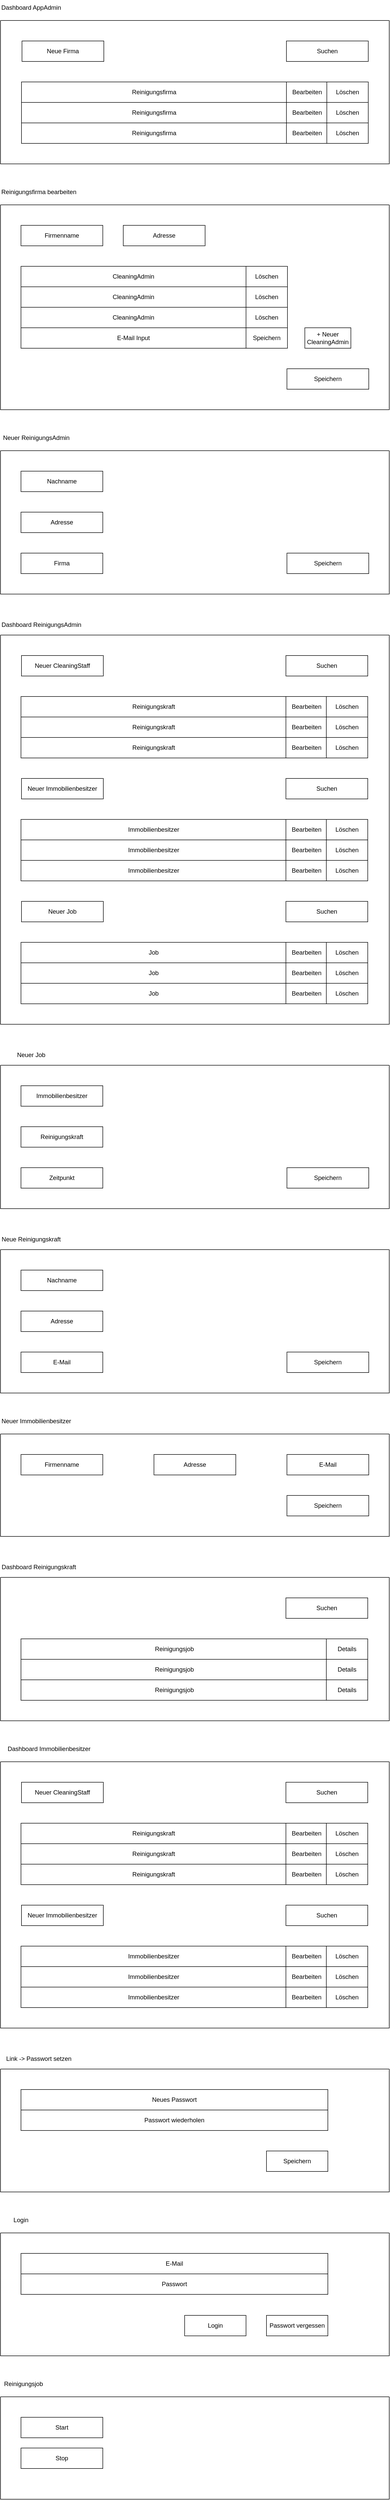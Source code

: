 <mxfile>
    <diagram id="hbqXBSko7hoHOlikOcZ4" name="Seite-1">
        <mxGraphModel dx="1294" dy="668" grid="1" gridSize="10" guides="1" tooltips="1" connect="1" arrows="1" fold="1" page="1" pageScale="1" pageWidth="827" pageHeight="1169" math="0" shadow="0">
            <root>
                <mxCell id="0"/>
                <mxCell id="1" parent="0"/>
                <mxCell id="2" value="" style="swimlane;startSize=0;" parent="1" vertex="1">
                    <mxGeometry x="40" y="80" width="760" height="280" as="geometry"/>
                </mxCell>
                <mxCell id="4" value="Suchen" style="rounded=0;whiteSpace=wrap;html=1;" parent="2" vertex="1">
                    <mxGeometry x="559" y="40" width="160" height="40" as="geometry"/>
                </mxCell>
                <mxCell id="5" value="Reinigungsfirma" style="rounded=0;whiteSpace=wrap;html=1;" parent="2" vertex="1">
                    <mxGeometry x="41" y="120" width="519" height="40" as="geometry"/>
                </mxCell>
                <mxCell id="7" value="&lt;span style=&quot;color: rgb(0, 0, 0);&quot;&gt;Reinigungsfirma&lt;/span&gt;" style="rounded=0;whiteSpace=wrap;html=1;" parent="2" vertex="1">
                    <mxGeometry x="41" y="200" width="519" height="40" as="geometry"/>
                </mxCell>
                <mxCell id="6" value="&lt;span style=&quot;color: rgb(0, 0, 0);&quot;&gt;Reinigungsfirma&lt;/span&gt;" style="rounded=0;whiteSpace=wrap;html=1;" parent="2" vertex="1">
                    <mxGeometry x="41" y="160" width="519" height="40" as="geometry"/>
                </mxCell>
                <mxCell id="9" value="Neue Firma" style="rounded=0;whiteSpace=wrap;html=1;" parent="2" vertex="1">
                    <mxGeometry x="42" y="40" width="160" height="40" as="geometry"/>
                </mxCell>
                <mxCell id="29" value="Bearbeiten" style="rounded=0;whiteSpace=wrap;html=1;" parent="2" vertex="1">
                    <mxGeometry x="559" y="120" width="81" height="40" as="geometry"/>
                </mxCell>
                <mxCell id="41" value="Löschen" style="rounded=0;whiteSpace=wrap;html=1;" parent="2" vertex="1">
                    <mxGeometry x="638" y="120" width="81" height="40" as="geometry"/>
                </mxCell>
                <mxCell id="42" value="Bearbeiten" style="rounded=0;whiteSpace=wrap;html=1;" parent="2" vertex="1">
                    <mxGeometry x="559" y="160" width="81" height="40" as="geometry"/>
                </mxCell>
                <mxCell id="43" value="Löschen" style="rounded=0;whiteSpace=wrap;html=1;" parent="2" vertex="1">
                    <mxGeometry x="638" y="160" width="81" height="40" as="geometry"/>
                </mxCell>
                <mxCell id="44" value="Bearbeiten" style="rounded=0;whiteSpace=wrap;html=1;" parent="2" vertex="1">
                    <mxGeometry x="559" y="200" width="81" height="40" as="geometry"/>
                </mxCell>
                <mxCell id="45" value="Löschen" style="rounded=0;whiteSpace=wrap;html=1;" parent="2" vertex="1">
                    <mxGeometry x="638" y="200" width="81" height="40" as="geometry"/>
                </mxCell>
                <mxCell id="3" value="Dashboard AppAdmin" style="text;html=1;align=center;verticalAlign=middle;whiteSpace=wrap;rounded=0;" parent="1" vertex="1">
                    <mxGeometry x="40" y="40" width="120" height="30" as="geometry"/>
                </mxCell>
                <mxCell id="18" value="" style="swimlane;startSize=0;" parent="1" vertex="1">
                    <mxGeometry x="40" y="440" width="760" height="400" as="geometry"/>
                </mxCell>
                <mxCell id="24" value="Firmenname" style="rounded=0;whiteSpace=wrap;html=1;" parent="18" vertex="1">
                    <mxGeometry x="40" y="40" width="160" height="40" as="geometry"/>
                </mxCell>
                <mxCell id="26" value="Adresse" style="rounded=0;whiteSpace=wrap;html=1;" parent="18" vertex="1">
                    <mxGeometry x="240" y="40" width="160" height="40" as="geometry"/>
                </mxCell>
                <mxCell id="27" value="Speichern" style="rounded=0;whiteSpace=wrap;html=1;" parent="18" vertex="1">
                    <mxGeometry x="560" y="320" width="160" height="40" as="geometry"/>
                </mxCell>
                <mxCell id="58" value="CleaningAdmin" style="rounded=0;whiteSpace=wrap;html=1;" parent="18" vertex="1">
                    <mxGeometry x="40" y="120" width="440" height="40" as="geometry"/>
                </mxCell>
                <mxCell id="60" value="CleaningAdmin" style="rounded=0;whiteSpace=wrap;html=1;" parent="18" vertex="1">
                    <mxGeometry x="40" y="200" width="440" height="40" as="geometry"/>
                </mxCell>
                <mxCell id="59" value="CleaningAdmin" style="rounded=0;whiteSpace=wrap;html=1;" parent="18" vertex="1">
                    <mxGeometry x="40" y="160" width="440" height="40" as="geometry"/>
                </mxCell>
                <mxCell id="61" value="Löschen" style="rounded=0;whiteSpace=wrap;html=1;" parent="18" vertex="1">
                    <mxGeometry x="480" y="120" width="81" height="40" as="geometry"/>
                </mxCell>
                <mxCell id="62" value="Löschen" style="rounded=0;whiteSpace=wrap;html=1;" parent="18" vertex="1">
                    <mxGeometry x="480" y="160" width="81" height="40" as="geometry"/>
                </mxCell>
                <mxCell id="63" value="Löschen" style="rounded=0;whiteSpace=wrap;html=1;" parent="18" vertex="1">
                    <mxGeometry x="480" y="200" width="81" height="40" as="geometry"/>
                </mxCell>
                <mxCell id="72" value="+ Neuer CleaningAdmin" style="rounded=0;whiteSpace=wrap;html=1;" parent="18" vertex="1">
                    <mxGeometry x="595" y="240" width="90" height="40" as="geometry"/>
                </mxCell>
                <mxCell id="73" value="E-Mail Input" style="rounded=0;whiteSpace=wrap;html=1;" parent="18" vertex="1">
                    <mxGeometry x="40" y="240" width="440" height="40" as="geometry"/>
                </mxCell>
                <mxCell id="74" value="Speichern" style="rounded=0;whiteSpace=wrap;html=1;" parent="18" vertex="1">
                    <mxGeometry x="480" y="240" width="81" height="40" as="geometry"/>
                </mxCell>
                <mxCell id="25" value="Reinigungsfirma bearbeiten" style="text;html=1;align=center;verticalAlign=middle;whiteSpace=wrap;rounded=0;" parent="1" vertex="1">
                    <mxGeometry x="40" y="400" width="150" height="30" as="geometry"/>
                </mxCell>
                <mxCell id="47" value="" style="swimlane;startSize=0;" parent="1" vertex="1">
                    <mxGeometry x="40" y="920" width="760" height="280" as="geometry"/>
                </mxCell>
                <mxCell id="48" value="Nachname" style="rounded=0;whiteSpace=wrap;html=1;" parent="47" vertex="1">
                    <mxGeometry x="40" y="40" width="160" height="40" as="geometry"/>
                </mxCell>
                <mxCell id="49" value="Adresse" style="rounded=0;whiteSpace=wrap;html=1;" parent="47" vertex="1">
                    <mxGeometry x="40" y="120" width="160" height="40" as="geometry"/>
                </mxCell>
                <mxCell id="50" value="Speichern" style="rounded=0;whiteSpace=wrap;html=1;" parent="47" vertex="1">
                    <mxGeometry x="560" y="200" width="160" height="40" as="geometry"/>
                </mxCell>
                <mxCell id="51" value="Firma" style="rounded=0;whiteSpace=wrap;html=1;" parent="47" vertex="1">
                    <mxGeometry x="40" y="200" width="160" height="40" as="geometry"/>
                </mxCell>
                <mxCell id="52" value="Neuer ReinigungsAdmin" style="text;html=1;align=center;verticalAlign=middle;whiteSpace=wrap;rounded=0;" parent="1" vertex="1">
                    <mxGeometry x="40" y="880" width="140" height="30" as="geometry"/>
                </mxCell>
                <mxCell id="64" value="" style="swimlane;startSize=0;" parent="1" vertex="1">
                    <mxGeometry x="40" y="1280" width="760" height="760" as="geometry"/>
                </mxCell>
                <mxCell id="76" value="Suchen" style="rounded=0;whiteSpace=wrap;html=1;" parent="64" vertex="1">
                    <mxGeometry x="558" y="40" width="160" height="40" as="geometry"/>
                </mxCell>
                <mxCell id="77" value="Reinigungskraft" style="rounded=0;whiteSpace=wrap;html=1;" parent="64" vertex="1">
                    <mxGeometry x="40" y="120" width="519" height="40" as="geometry"/>
                </mxCell>
                <mxCell id="78" value="&lt;span style=&quot;color: rgb(0, 0, 0);&quot;&gt;Reinigungskraft&lt;/span&gt;" style="rounded=0;whiteSpace=wrap;html=1;" parent="64" vertex="1">
                    <mxGeometry x="40" y="200" width="519" height="40" as="geometry"/>
                </mxCell>
                <mxCell id="79" value="&lt;span style=&quot;color: rgb(0, 0, 0);&quot;&gt;Reinigungskraft&lt;/span&gt;" style="rounded=0;whiteSpace=wrap;html=1;" parent="64" vertex="1">
                    <mxGeometry x="40" y="160" width="519" height="40" as="geometry"/>
                </mxCell>
                <mxCell id="80" value="Neuer CleaningStaff" style="rounded=0;whiteSpace=wrap;html=1;" parent="64" vertex="1">
                    <mxGeometry x="41" y="40" width="160" height="40" as="geometry"/>
                </mxCell>
                <mxCell id="81" value="Bearbeiten" style="rounded=0;whiteSpace=wrap;html=1;" parent="64" vertex="1">
                    <mxGeometry x="558" y="120" width="81" height="40" as="geometry"/>
                </mxCell>
                <mxCell id="82" value="Löschen" style="rounded=0;whiteSpace=wrap;html=1;" parent="64" vertex="1">
                    <mxGeometry x="637" y="120" width="81" height="40" as="geometry"/>
                </mxCell>
                <mxCell id="83" value="Bearbeiten" style="rounded=0;whiteSpace=wrap;html=1;" parent="64" vertex="1">
                    <mxGeometry x="558" y="160" width="81" height="40" as="geometry"/>
                </mxCell>
                <mxCell id="84" value="Löschen" style="rounded=0;whiteSpace=wrap;html=1;" parent="64" vertex="1">
                    <mxGeometry x="637" y="160" width="81" height="40" as="geometry"/>
                </mxCell>
                <mxCell id="85" value="Bearbeiten" style="rounded=0;whiteSpace=wrap;html=1;" parent="64" vertex="1">
                    <mxGeometry x="558" y="200" width="81" height="40" as="geometry"/>
                </mxCell>
                <mxCell id="86" value="Löschen" style="rounded=0;whiteSpace=wrap;html=1;" parent="64" vertex="1">
                    <mxGeometry x="637" y="200" width="81" height="40" as="geometry"/>
                </mxCell>
                <mxCell id="87" value="Suchen" style="rounded=0;whiteSpace=wrap;html=1;" parent="64" vertex="1">
                    <mxGeometry x="558" y="280" width="160" height="40" as="geometry"/>
                </mxCell>
                <mxCell id="88" value="&lt;span style=&quot;color: rgb(0, 0, 0);&quot;&gt;Immobilienbesitzer&lt;/span&gt;" style="rounded=0;whiteSpace=wrap;html=1;" parent="64" vertex="1">
                    <mxGeometry x="40" y="360" width="519" height="40" as="geometry"/>
                </mxCell>
                <mxCell id="89" value="&lt;span style=&quot;color: rgb(0, 0, 0);&quot;&gt;Immobilienbesitzer&lt;/span&gt;" style="rounded=0;whiteSpace=wrap;html=1;" parent="64" vertex="1">
                    <mxGeometry x="40" y="440" width="519" height="40" as="geometry"/>
                </mxCell>
                <mxCell id="90" value="&lt;span style=&quot;color: rgb(0, 0, 0);&quot;&gt;Immobilienbesitzer&lt;/span&gt;" style="rounded=0;whiteSpace=wrap;html=1;" parent="64" vertex="1">
                    <mxGeometry x="40" y="400" width="519" height="40" as="geometry"/>
                </mxCell>
                <mxCell id="91" value="Neuer Immobilienbesitzer" style="rounded=0;whiteSpace=wrap;html=1;" parent="64" vertex="1">
                    <mxGeometry x="41" y="280" width="160" height="40" as="geometry"/>
                </mxCell>
                <mxCell id="92" value="Bearbeiten" style="rounded=0;whiteSpace=wrap;html=1;" parent="64" vertex="1">
                    <mxGeometry x="558" y="360" width="81" height="40" as="geometry"/>
                </mxCell>
                <mxCell id="93" value="Löschen" style="rounded=0;whiteSpace=wrap;html=1;" parent="64" vertex="1">
                    <mxGeometry x="637" y="360" width="81" height="40" as="geometry"/>
                </mxCell>
                <mxCell id="94" value="Bearbeiten" style="rounded=0;whiteSpace=wrap;html=1;" parent="64" vertex="1">
                    <mxGeometry x="558" y="400" width="81" height="40" as="geometry"/>
                </mxCell>
                <mxCell id="95" value="Löschen" style="rounded=0;whiteSpace=wrap;html=1;" parent="64" vertex="1">
                    <mxGeometry x="637" y="400" width="81" height="40" as="geometry"/>
                </mxCell>
                <mxCell id="96" value="Bearbeiten" style="rounded=0;whiteSpace=wrap;html=1;" parent="64" vertex="1">
                    <mxGeometry x="558" y="440" width="81" height="40" as="geometry"/>
                </mxCell>
                <mxCell id="97" value="Löschen" style="rounded=0;whiteSpace=wrap;html=1;" parent="64" vertex="1">
                    <mxGeometry x="637" y="440" width="81" height="40" as="geometry"/>
                </mxCell>
                <mxCell id="173" value="Suchen" style="rounded=0;whiteSpace=wrap;html=1;" parent="64" vertex="1">
                    <mxGeometry x="558" y="520" width="160" height="40" as="geometry"/>
                </mxCell>
                <mxCell id="174" value="&lt;span style=&quot;color: rgb(0, 0, 0);&quot;&gt;Job&lt;/span&gt;" style="rounded=0;whiteSpace=wrap;html=1;" parent="64" vertex="1">
                    <mxGeometry x="40" y="600" width="519" height="40" as="geometry"/>
                </mxCell>
                <mxCell id="175" value="&lt;span style=&quot;color: rgb(0, 0, 0);&quot;&gt;Job&lt;/span&gt;" style="rounded=0;whiteSpace=wrap;html=1;" parent="64" vertex="1">
                    <mxGeometry x="40" y="680" width="519" height="40" as="geometry"/>
                </mxCell>
                <mxCell id="176" value="&lt;span style=&quot;color: rgb(0, 0, 0);&quot;&gt;Job&lt;/span&gt;" style="rounded=0;whiteSpace=wrap;html=1;" parent="64" vertex="1">
                    <mxGeometry x="40" y="640" width="519" height="40" as="geometry"/>
                </mxCell>
                <mxCell id="177" value="Neuer Job" style="rounded=0;whiteSpace=wrap;html=1;" parent="64" vertex="1">
                    <mxGeometry x="41" y="520" width="160" height="40" as="geometry"/>
                </mxCell>
                <mxCell id="178" value="Bearbeiten" style="rounded=0;whiteSpace=wrap;html=1;" parent="64" vertex="1">
                    <mxGeometry x="558" y="600" width="81" height="40" as="geometry"/>
                </mxCell>
                <mxCell id="179" value="Löschen" style="rounded=0;whiteSpace=wrap;html=1;" parent="64" vertex="1">
                    <mxGeometry x="637" y="600" width="81" height="40" as="geometry"/>
                </mxCell>
                <mxCell id="180" value="Bearbeiten" style="rounded=0;whiteSpace=wrap;html=1;" parent="64" vertex="1">
                    <mxGeometry x="558" y="640" width="81" height="40" as="geometry"/>
                </mxCell>
                <mxCell id="181" value="Löschen" style="rounded=0;whiteSpace=wrap;html=1;" parent="64" vertex="1">
                    <mxGeometry x="637" y="640" width="81" height="40" as="geometry"/>
                </mxCell>
                <mxCell id="182" value="Bearbeiten" style="rounded=0;whiteSpace=wrap;html=1;" parent="64" vertex="1">
                    <mxGeometry x="558" y="680" width="81" height="40" as="geometry"/>
                </mxCell>
                <mxCell id="183" value="Löschen" style="rounded=0;whiteSpace=wrap;html=1;" parent="64" vertex="1">
                    <mxGeometry x="637" y="680" width="81" height="40" as="geometry"/>
                </mxCell>
                <mxCell id="71" value="Dashboard ReinigungsAdmin" style="text;html=1;align=center;verticalAlign=middle;whiteSpace=wrap;rounded=0;" parent="1" vertex="1">
                    <mxGeometry x="40" y="1240" width="160" height="40" as="geometry"/>
                </mxCell>
                <mxCell id="98" value="" style="swimlane;startSize=0;" parent="1" vertex="1">
                    <mxGeometry x="40" y="2480" width="760" height="280" as="geometry"/>
                </mxCell>
                <mxCell id="99" value="Nachname" style="rounded=0;whiteSpace=wrap;html=1;" parent="98" vertex="1">
                    <mxGeometry x="40" y="40" width="160" height="40" as="geometry"/>
                </mxCell>
                <mxCell id="100" value="Adresse" style="rounded=0;whiteSpace=wrap;html=1;" parent="98" vertex="1">
                    <mxGeometry x="40" y="120" width="160" height="40" as="geometry"/>
                </mxCell>
                <mxCell id="101" value="Speichern" style="rounded=0;whiteSpace=wrap;html=1;" parent="98" vertex="1">
                    <mxGeometry x="560" y="200" width="160" height="40" as="geometry"/>
                </mxCell>
                <mxCell id="106" value="E-Mail" style="rounded=0;whiteSpace=wrap;html=1;" parent="98" vertex="1">
                    <mxGeometry x="40" y="200" width="160" height="40" as="geometry"/>
                </mxCell>
                <mxCell id="105" value="Neue Reinigungskraft" style="text;html=1;align=center;verticalAlign=middle;whiteSpace=wrap;rounded=0;" parent="1" vertex="1">
                    <mxGeometry x="40" y="2440" width="120" height="40" as="geometry"/>
                </mxCell>
                <mxCell id="108" value="" style="swimlane;startSize=0;" parent="1" vertex="1">
                    <mxGeometry x="40" y="2840" width="760" height="200" as="geometry"/>
                </mxCell>
                <mxCell id="109" value="Firmenname" style="rounded=0;whiteSpace=wrap;html=1;" parent="108" vertex="1">
                    <mxGeometry x="40" y="40" width="160" height="40" as="geometry"/>
                </mxCell>
                <mxCell id="110" value="Adresse" style="rounded=0;whiteSpace=wrap;html=1;" parent="108" vertex="1">
                    <mxGeometry x="300" y="40" width="160" height="40" as="geometry"/>
                </mxCell>
                <mxCell id="112" value="E-Mail" style="rounded=0;whiteSpace=wrap;html=1;" parent="108" vertex="1">
                    <mxGeometry x="560" y="40" width="160" height="40" as="geometry"/>
                </mxCell>
                <mxCell id="111" value="Speichern" style="rounded=0;whiteSpace=wrap;html=1;" parent="108" vertex="1">
                    <mxGeometry x="560" y="120" width="160" height="40" as="geometry"/>
                </mxCell>
                <mxCell id="113" value="Neuer Immobilienbesitzer" style="text;html=1;align=center;verticalAlign=middle;whiteSpace=wrap;rounded=0;" parent="1" vertex="1">
                    <mxGeometry x="40" y="2800" width="140" height="30" as="geometry"/>
                </mxCell>
                <mxCell id="124" value="" style="swimlane;startSize=0;" parent="1" vertex="1">
                    <mxGeometry x="40" y="3120" width="760" height="280" as="geometry"/>
                </mxCell>
                <mxCell id="126" value="Reinigungsjob" style="rounded=0;whiteSpace=wrap;html=1;" parent="124" vertex="1">
                    <mxGeometry x="40" y="120" width="600" height="40" as="geometry"/>
                </mxCell>
                <mxCell id="127" value="&lt;span style=&quot;color: rgb(0, 0, 0);&quot;&gt;Reinigungsjob&lt;/span&gt;" style="rounded=0;whiteSpace=wrap;html=1;" parent="124" vertex="1">
                    <mxGeometry x="40" y="200" width="600" height="40" as="geometry"/>
                </mxCell>
                <mxCell id="128" value="&lt;span style=&quot;color: rgb(0, 0, 0);&quot;&gt;Reinigungsjob&lt;/span&gt;" style="rounded=0;whiteSpace=wrap;html=1;" parent="124" vertex="1">
                    <mxGeometry x="40" y="160" width="600" height="40" as="geometry"/>
                </mxCell>
                <mxCell id="131" value="Details" style="rounded=0;whiteSpace=wrap;html=1;" parent="124" vertex="1">
                    <mxGeometry x="637" y="120" width="81" height="40" as="geometry"/>
                </mxCell>
                <mxCell id="133" value="&lt;span style=&quot;color: rgb(0, 0, 0);&quot;&gt;Details&lt;/span&gt;" style="rounded=0;whiteSpace=wrap;html=1;" parent="124" vertex="1">
                    <mxGeometry x="637" y="160" width="81" height="40" as="geometry"/>
                </mxCell>
                <mxCell id="135" value="&lt;span style=&quot;color: rgb(0, 0, 0);&quot;&gt;Details&lt;/span&gt;" style="rounded=0;whiteSpace=wrap;html=1;" parent="124" vertex="1">
                    <mxGeometry x="637" y="200" width="81" height="40" as="geometry"/>
                </mxCell>
                <mxCell id="172" value="Suchen" style="rounded=0;whiteSpace=wrap;html=1;" parent="124" vertex="1">
                    <mxGeometry x="558" y="40" width="160" height="40" as="geometry"/>
                </mxCell>
                <mxCell id="147" value="Dashboard Reinigungskraft" style="text;html=1;align=center;verticalAlign=middle;whiteSpace=wrap;rounded=0;" parent="1" vertex="1">
                    <mxGeometry x="40" y="3080" width="150" height="40" as="geometry"/>
                </mxCell>
                <mxCell id="148" value="" style="swimlane;startSize=0;" parent="1" vertex="1">
                    <mxGeometry x="40" y="3480" width="760" height="520" as="geometry"/>
                </mxCell>
                <mxCell id="149" value="Suchen" style="rounded=0;whiteSpace=wrap;html=1;" parent="148" vertex="1">
                    <mxGeometry x="558" y="40" width="160" height="40" as="geometry"/>
                </mxCell>
                <mxCell id="150" value="Reinigungskraft" style="rounded=0;whiteSpace=wrap;html=1;" parent="148" vertex="1">
                    <mxGeometry x="40" y="120" width="519" height="40" as="geometry"/>
                </mxCell>
                <mxCell id="151" value="&lt;span style=&quot;color: rgb(0, 0, 0);&quot;&gt;Reinigungskraft&lt;/span&gt;" style="rounded=0;whiteSpace=wrap;html=1;" parent="148" vertex="1">
                    <mxGeometry x="40" y="200" width="519" height="40" as="geometry"/>
                </mxCell>
                <mxCell id="152" value="&lt;span style=&quot;color: rgb(0, 0, 0);&quot;&gt;Reinigungskraft&lt;/span&gt;" style="rounded=0;whiteSpace=wrap;html=1;" parent="148" vertex="1">
                    <mxGeometry x="40" y="160" width="519" height="40" as="geometry"/>
                </mxCell>
                <mxCell id="153" value="Neuer CleaningStaff" style="rounded=0;whiteSpace=wrap;html=1;" parent="148" vertex="1">
                    <mxGeometry x="41" y="40" width="160" height="40" as="geometry"/>
                </mxCell>
                <mxCell id="154" value="Bearbeiten" style="rounded=0;whiteSpace=wrap;html=1;" parent="148" vertex="1">
                    <mxGeometry x="558" y="120" width="81" height="40" as="geometry"/>
                </mxCell>
                <mxCell id="155" value="Löschen" style="rounded=0;whiteSpace=wrap;html=1;" parent="148" vertex="1">
                    <mxGeometry x="637" y="120" width="81" height="40" as="geometry"/>
                </mxCell>
                <mxCell id="156" value="Bearbeiten" style="rounded=0;whiteSpace=wrap;html=1;" parent="148" vertex="1">
                    <mxGeometry x="558" y="160" width="81" height="40" as="geometry"/>
                </mxCell>
                <mxCell id="157" value="Löschen" style="rounded=0;whiteSpace=wrap;html=1;" parent="148" vertex="1">
                    <mxGeometry x="637" y="160" width="81" height="40" as="geometry"/>
                </mxCell>
                <mxCell id="158" value="Bearbeiten" style="rounded=0;whiteSpace=wrap;html=1;" parent="148" vertex="1">
                    <mxGeometry x="558" y="200" width="81" height="40" as="geometry"/>
                </mxCell>
                <mxCell id="159" value="Löschen" style="rounded=0;whiteSpace=wrap;html=1;" parent="148" vertex="1">
                    <mxGeometry x="637" y="200" width="81" height="40" as="geometry"/>
                </mxCell>
                <mxCell id="160" value="Suchen" style="rounded=0;whiteSpace=wrap;html=1;" parent="148" vertex="1">
                    <mxGeometry x="558" y="280" width="160" height="40" as="geometry"/>
                </mxCell>
                <mxCell id="161" value="&lt;span style=&quot;color: rgb(0, 0, 0);&quot;&gt;Immobilienbesitzer&lt;/span&gt;" style="rounded=0;whiteSpace=wrap;html=1;" parent="148" vertex="1">
                    <mxGeometry x="40" y="360" width="519" height="40" as="geometry"/>
                </mxCell>
                <mxCell id="162" value="&lt;span style=&quot;color: rgb(0, 0, 0);&quot;&gt;Immobilienbesitzer&lt;/span&gt;" style="rounded=0;whiteSpace=wrap;html=1;" parent="148" vertex="1">
                    <mxGeometry x="40" y="440" width="519" height="40" as="geometry"/>
                </mxCell>
                <mxCell id="163" value="&lt;span style=&quot;color: rgb(0, 0, 0);&quot;&gt;Immobilienbesitzer&lt;/span&gt;" style="rounded=0;whiteSpace=wrap;html=1;" parent="148" vertex="1">
                    <mxGeometry x="40" y="400" width="519" height="40" as="geometry"/>
                </mxCell>
                <mxCell id="164" value="Neuer Immobilienbesitzer" style="rounded=0;whiteSpace=wrap;html=1;" parent="148" vertex="1">
                    <mxGeometry x="41" y="280" width="160" height="40" as="geometry"/>
                </mxCell>
                <mxCell id="165" value="Bearbeiten" style="rounded=0;whiteSpace=wrap;html=1;" parent="148" vertex="1">
                    <mxGeometry x="558" y="360" width="81" height="40" as="geometry"/>
                </mxCell>
                <mxCell id="166" value="Löschen" style="rounded=0;whiteSpace=wrap;html=1;" parent="148" vertex="1">
                    <mxGeometry x="637" y="360" width="81" height="40" as="geometry"/>
                </mxCell>
                <mxCell id="167" value="Bearbeiten" style="rounded=0;whiteSpace=wrap;html=1;" parent="148" vertex="1">
                    <mxGeometry x="558" y="400" width="81" height="40" as="geometry"/>
                </mxCell>
                <mxCell id="168" value="Löschen" style="rounded=0;whiteSpace=wrap;html=1;" parent="148" vertex="1">
                    <mxGeometry x="637" y="400" width="81" height="40" as="geometry"/>
                </mxCell>
                <mxCell id="169" value="Bearbeiten" style="rounded=0;whiteSpace=wrap;html=1;" parent="148" vertex="1">
                    <mxGeometry x="558" y="440" width="81" height="40" as="geometry"/>
                </mxCell>
                <mxCell id="170" value="Löschen" style="rounded=0;whiteSpace=wrap;html=1;" parent="148" vertex="1">
                    <mxGeometry x="637" y="440" width="81" height="40" as="geometry"/>
                </mxCell>
                <mxCell id="171" value="Dashboard Immobilienbesitzer" style="text;html=1;align=center;verticalAlign=middle;whiteSpace=wrap;rounded=0;" parent="1" vertex="1">
                    <mxGeometry x="40" y="3440" width="190" height="30" as="geometry"/>
                </mxCell>
                <mxCell id="184" value="" style="swimlane;startSize=0;" parent="1" vertex="1">
                    <mxGeometry x="40" y="2120" width="760" height="280" as="geometry"/>
                </mxCell>
                <mxCell id="185" value="Immobilienbesitzer" style="rounded=0;whiteSpace=wrap;html=1;" parent="184" vertex="1">
                    <mxGeometry x="40" y="40" width="160" height="40" as="geometry"/>
                </mxCell>
                <mxCell id="187" value="Speichern" style="rounded=0;whiteSpace=wrap;html=1;" parent="184" vertex="1">
                    <mxGeometry x="560" y="200" width="160" height="40" as="geometry"/>
                </mxCell>
                <mxCell id="188" value="Reinigungskraft" style="rounded=0;whiteSpace=wrap;html=1;" parent="184" vertex="1">
                    <mxGeometry x="40" y="120" width="160" height="40" as="geometry"/>
                </mxCell>
                <mxCell id="189" value="Zeitpunkt" style="rounded=0;whiteSpace=wrap;html=1;" parent="184" vertex="1">
                    <mxGeometry x="40" y="200" width="160" height="40" as="geometry"/>
                </mxCell>
                <mxCell id="191" value="Neuer Job" style="text;html=1;align=center;verticalAlign=middle;whiteSpace=wrap;rounded=0;" parent="1" vertex="1">
                    <mxGeometry x="40" y="2080" width="120" height="40" as="geometry"/>
                </mxCell>
                <mxCell id="192" value="" style="swimlane;startSize=0;" parent="1" vertex="1">
                    <mxGeometry x="40" y="4080" width="760" height="240" as="geometry"/>
                </mxCell>
                <mxCell id="193" value="Neues Passwort" style="rounded=0;whiteSpace=wrap;html=1;" parent="192" vertex="1">
                    <mxGeometry x="40" y="40" width="600" height="40" as="geometry"/>
                </mxCell>
                <mxCell id="194" value="&lt;span style=&quot;color: rgb(0, 0, 0);&quot;&gt;Speichern&lt;/span&gt;" style="rounded=0;whiteSpace=wrap;html=1;" parent="192" vertex="1">
                    <mxGeometry x="520" y="160" width="120" height="40" as="geometry"/>
                </mxCell>
                <mxCell id="195" value="Passwort wiederholen" style="rounded=0;whiteSpace=wrap;html=1;" parent="192" vertex="1">
                    <mxGeometry x="40" y="80" width="600" height="40" as="geometry"/>
                </mxCell>
                <mxCell id="200" value="Link -&amp;gt; Passwort setzen" style="text;html=1;align=center;verticalAlign=middle;whiteSpace=wrap;rounded=0;" parent="1" vertex="1">
                    <mxGeometry x="40" y="4040" width="150" height="40" as="geometry"/>
                </mxCell>
                <mxCell id="201" value="" style="swimlane;startSize=0;" parent="1" vertex="1">
                    <mxGeometry x="40" y="4400" width="760" height="240" as="geometry"/>
                </mxCell>
                <mxCell id="202" value="E-Mail" style="rounded=0;whiteSpace=wrap;html=1;" parent="201" vertex="1">
                    <mxGeometry x="40" y="40" width="600" height="40" as="geometry"/>
                </mxCell>
                <mxCell id="203" value="&lt;span style=&quot;color: rgb(0, 0, 0);&quot;&gt;Login&lt;/span&gt;" style="rounded=0;whiteSpace=wrap;html=1;" parent="201" vertex="1">
                    <mxGeometry x="360" y="161" width="120" height="40" as="geometry"/>
                </mxCell>
                <mxCell id="204" value="Passwort" style="rounded=0;whiteSpace=wrap;html=1;" parent="201" vertex="1">
                    <mxGeometry x="40" y="80" width="600" height="40" as="geometry"/>
                </mxCell>
                <mxCell id="206" value="&lt;span style=&quot;color: rgb(0, 0, 0);&quot;&gt;Passwort vergessen&lt;/span&gt;" style="rounded=0;whiteSpace=wrap;html=1;" parent="201" vertex="1">
                    <mxGeometry x="520" y="161" width="120" height="40" as="geometry"/>
                </mxCell>
                <mxCell id="205" value="Login" style="text;html=1;align=center;verticalAlign=middle;whiteSpace=wrap;rounded=0;" parent="1" vertex="1">
                    <mxGeometry x="40" y="4360" width="80" height="30" as="geometry"/>
                </mxCell>
                <mxCell id="207" value="" style="swimlane;startSize=0;" parent="1" vertex="1">
                    <mxGeometry x="40" y="4720" width="760" height="200" as="geometry"/>
                </mxCell>
                <mxCell id="208" value="Start" style="rounded=0;whiteSpace=wrap;html=1;" parent="207" vertex="1">
                    <mxGeometry x="40" y="40" width="160" height="40" as="geometry"/>
                </mxCell>
                <mxCell id="209" value="Stop" style="rounded=0;whiteSpace=wrap;html=1;" parent="207" vertex="1">
                    <mxGeometry x="40" y="100" width="160" height="40" as="geometry"/>
                </mxCell>
                <mxCell id="212" value="Reinigungsjob" style="text;html=1;align=center;verticalAlign=middle;whiteSpace=wrap;rounded=0;" parent="1" vertex="1">
                    <mxGeometry x="40" y="4680" width="90" height="30" as="geometry"/>
                </mxCell>
            </root>
        </mxGraphModel>
    </diagram>
</mxfile>